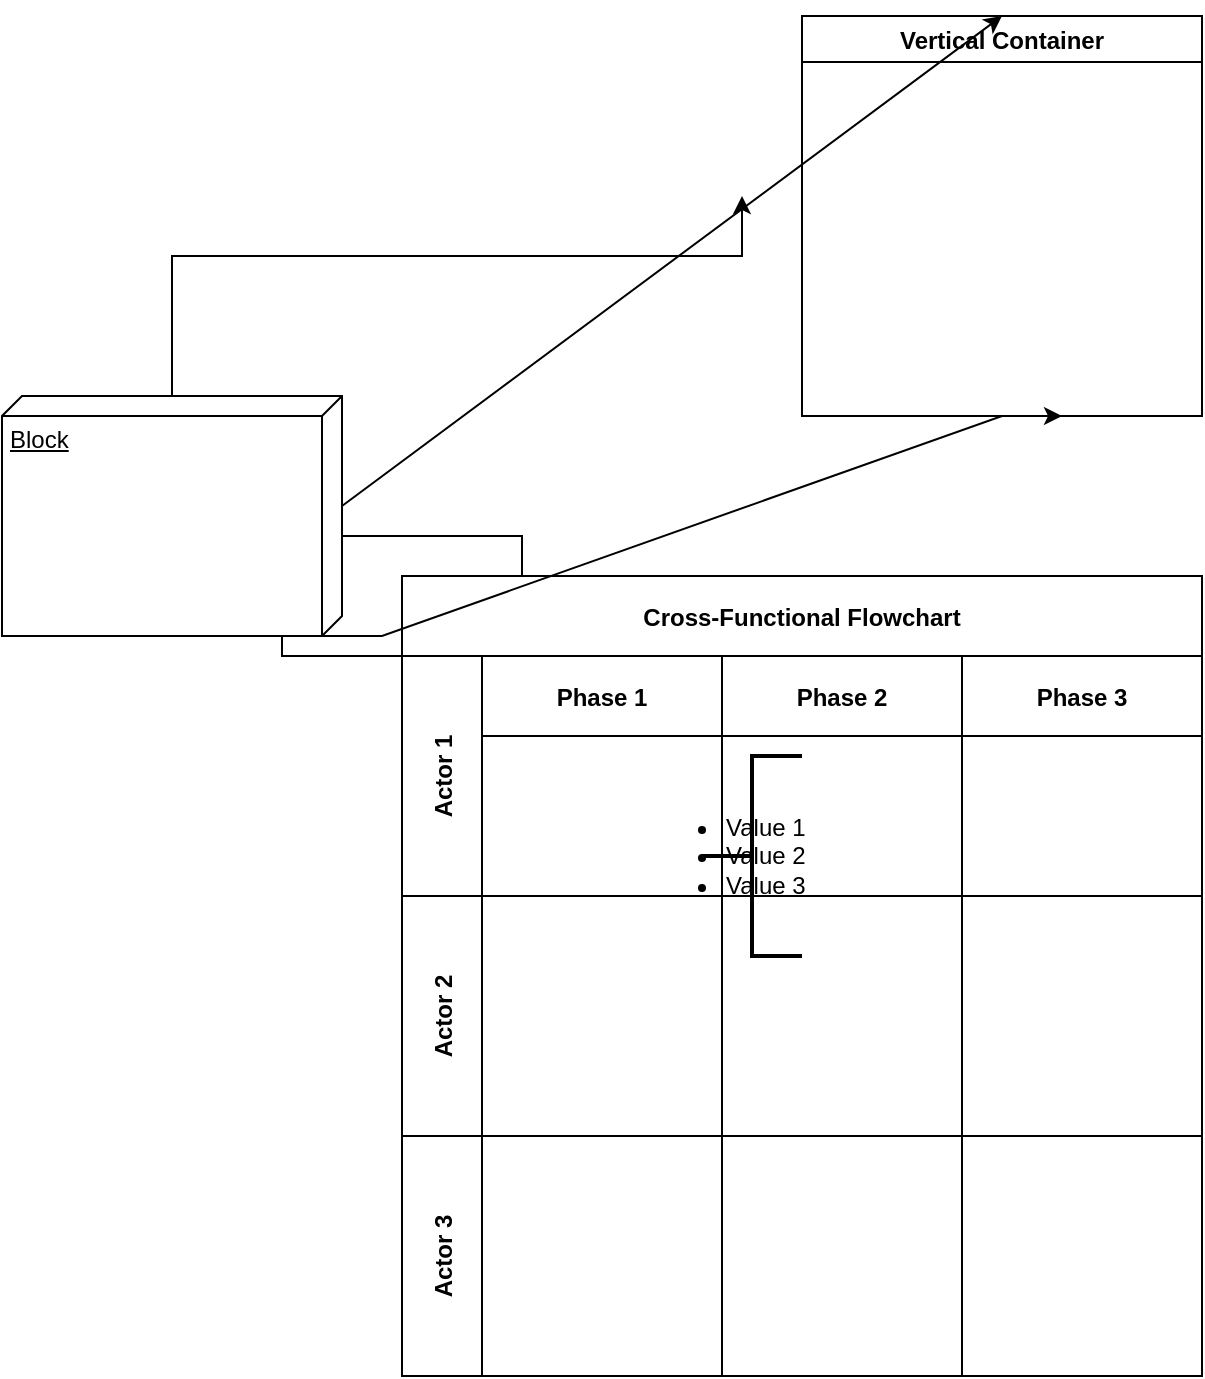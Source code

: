 <mxfile version="14.8.0" type="github">
  <diagram id="GbP-5vBGiwPjaq-_qQ2X" name="ceshi">
    <mxGraphModel dx="1550" dy="835" grid="1" gridSize="10" guides="1" tooltips="1" connect="1" arrows="1" fold="1" page="1" pageScale="1" pageWidth="827" pageHeight="1169" math="0" shadow="0">
      <root>
        <mxCell id="0" />
        <mxCell id="1" parent="0" />
        <mxCell id="W7myBec8R6CAlAJGl46T-1" value="" style="rounded=0;whiteSpace=wrap;html=1;" parent="1" vertex="1">
          <mxGeometry x="180" y="270" width="120" height="60" as="geometry" />
        </mxCell>
        <mxCell id="W7myBec8R6CAlAJGl46T-2" value="Vertical Container" style="swimlane;" parent="1" vertex="1">
          <mxGeometry x="440" y="10" width="200" height="200" as="geometry" />
        </mxCell>
        <mxCell id="W7myBec8R6CAlAJGl46T-3" value="&lt;ul&gt;&lt;li&gt;Value 1&lt;/li&gt;&lt;li&gt;Value 2&lt;/li&gt;&lt;li&gt;Value 3&lt;/li&gt;&lt;/ul&gt;" style="text;strokeColor=none;fillColor=none;html=1;whiteSpace=wrap;verticalAlign=middle;overflow=hidden;" parent="1" vertex="1">
          <mxGeometry x="360" y="390" width="100" height="80" as="geometry" />
        </mxCell>
        <mxCell id="W7myBec8R6CAlAJGl46T-4" value="Cross-Functional Flowchart" style="shape=table;childLayout=tableLayout;rowLines=0;columnLines=0;startSize=40;collapsible=0;recursiveResize=0;expand=0;pointerEvents=0;fontStyle=1;align=center;" parent="1" vertex="1">
          <mxGeometry x="240" y="290" width="400" height="400" as="geometry" />
        </mxCell>
        <mxCell id="W7myBec8R6CAlAJGl46T-5" value="Actor 1" style="swimlane;horizontal=0;points=[[0,0.5],[1,0.5]];portConstraint=eastwest;startSize=40;collapsible=0;recursiveResize=0;expand=0;pointerEvents=0;fontStyle=1" parent="W7myBec8R6CAlAJGl46T-4" vertex="1">
          <mxGeometry y="40" width="400" height="120" as="geometry" />
        </mxCell>
        <mxCell id="W7myBec8R6CAlAJGl46T-6" value="Phase 1" style="swimlane;connectable=0;startSize=40;collapsible=0;recursiveResize=0;expand=0;pointerEvents=0;" parent="W7myBec8R6CAlAJGl46T-5" vertex="1">
          <mxGeometry x="40" width="120" height="120" as="geometry" />
        </mxCell>
        <mxCell id="W7myBec8R6CAlAJGl46T-7" value="Phase 2" style="swimlane;connectable=0;startSize=40;collapsible=0;recursiveResize=0;expand=0;pointerEvents=0;" parent="W7myBec8R6CAlAJGl46T-5" vertex="1">
          <mxGeometry x="160" width="120" height="120" as="geometry" />
        </mxCell>
        <mxCell id="W7myBec8R6CAlAJGl46T-8" value="Phase 3" style="swimlane;connectable=0;startSize=40;collapsible=0;recursiveResize=0;expand=0;pointerEvents=0;" parent="W7myBec8R6CAlAJGl46T-5" vertex="1">
          <mxGeometry x="280" width="120" height="120" as="geometry" />
        </mxCell>
        <mxCell id="W7myBec8R6CAlAJGl46T-9" value="Actor 2" style="swimlane;horizontal=0;points=[[0,0.5],[1,0.5]];portConstraint=eastwest;startSize=40;collapsible=0;recursiveResize=0;expand=0;pointerEvents=0;" parent="W7myBec8R6CAlAJGl46T-4" vertex="1">
          <mxGeometry y="160" width="400" height="120" as="geometry" />
        </mxCell>
        <mxCell id="W7myBec8R6CAlAJGl46T-10" value="" style="swimlane;connectable=0;startSize=0;collapsible=0;recursiveResize=0;expand=0;pointerEvents=0;" parent="W7myBec8R6CAlAJGl46T-9" vertex="1">
          <mxGeometry x="40" width="120" height="120" as="geometry" />
        </mxCell>
        <mxCell id="W7myBec8R6CAlAJGl46T-11" value="" style="swimlane;connectable=0;startSize=0;collapsible=0;recursiveResize=0;expand=0;pointerEvents=0;" parent="W7myBec8R6CAlAJGl46T-9" vertex="1">
          <mxGeometry x="160" width="120" height="120" as="geometry" />
        </mxCell>
        <mxCell id="W7myBec8R6CAlAJGl46T-12" value="" style="swimlane;connectable=0;startSize=0;collapsible=0;recursiveResize=0;expand=0;pointerEvents=0;" parent="W7myBec8R6CAlAJGl46T-9" vertex="1">
          <mxGeometry x="280" width="120" height="120" as="geometry" />
        </mxCell>
        <mxCell id="W7myBec8R6CAlAJGl46T-13" value="Actor 3" style="swimlane;horizontal=0;points=[[0,0.5],[1,0.5]];portConstraint=eastwest;startSize=40;collapsible=0;recursiveResize=0;expand=0;pointerEvents=0;" parent="W7myBec8R6CAlAJGl46T-4" vertex="1">
          <mxGeometry y="280" width="400" height="120" as="geometry" />
        </mxCell>
        <mxCell id="W7myBec8R6CAlAJGl46T-14" value="" style="swimlane;connectable=0;startSize=0;collapsible=0;recursiveResize=0;expand=0;pointerEvents=0;" parent="W7myBec8R6CAlAJGl46T-13" vertex="1">
          <mxGeometry x="40" width="120" height="120" as="geometry" />
        </mxCell>
        <mxCell id="W7myBec8R6CAlAJGl46T-15" value="" style="swimlane;connectable=0;startSize=0;collapsible=0;recursiveResize=0;expand=0;pointerEvents=0;" parent="W7myBec8R6CAlAJGl46T-13" vertex="1">
          <mxGeometry x="160" width="120" height="120" as="geometry" />
        </mxCell>
        <mxCell id="W7myBec8R6CAlAJGl46T-16" value="" style="swimlane;connectable=0;startSize=0;collapsible=0;recursiveResize=0;expand=0;pointerEvents=0;" parent="W7myBec8R6CAlAJGl46T-13" vertex="1">
          <mxGeometry x="280" width="120" height="120" as="geometry" />
        </mxCell>
        <mxCell id="W7myBec8R6CAlAJGl46T-17" value="" style="strokeWidth=2;html=1;shape=mxgraph.flowchart.annotation_2;align=left;labelPosition=right;pointerEvents=1;" parent="1" vertex="1">
          <mxGeometry x="390" y="380" width="50" height="100" as="geometry" />
        </mxCell>
        <mxCell id="W7myBec8R6CAlAJGl46T-19" style="edgeStyle=orthogonalEdgeStyle;rounded=0;orthogonalLoop=1;jettySize=auto;html=1;" parent="1" source="W7myBec8R6CAlAJGl46T-18" edge="1">
          <mxGeometry relative="1" as="geometry">
            <mxPoint x="410" y="100" as="targetPoint" />
            <Array as="points">
              <mxPoint x="410" y="130" />
            </Array>
          </mxGeometry>
        </mxCell>
        <mxCell id="W7myBec8R6CAlAJGl46T-20" style="edgeStyle=none;rounded=0;orthogonalLoop=1;jettySize=auto;html=1;exitX=0;exitY=0;exitDx=55;exitDy=0;exitPerimeter=0;entryX=0.5;entryY=0;entryDx=0;entryDy=0;" parent="1" source="W7myBec8R6CAlAJGl46T-18" target="W7myBec8R6CAlAJGl46T-2" edge="1">
          <mxGeometry relative="1" as="geometry" />
        </mxCell>
        <mxCell id="W7myBec8R6CAlAJGl46T-21" style="edgeStyle=entityRelationEdgeStyle;rounded=0;orthogonalLoop=1;jettySize=auto;html=1;exitX=0;exitY=0;exitDx=120;exitDy=10;exitPerimeter=0;" parent="1" source="W7myBec8R6CAlAJGl46T-18" edge="1">
          <mxGeometry relative="1" as="geometry">
            <mxPoint x="570" y="210" as="targetPoint" />
          </mxGeometry>
        </mxCell>
        <mxCell id="W7myBec8R6CAlAJGl46T-18" value="Block" style="verticalAlign=top;align=left;spacingTop=8;spacingLeft=2;spacingRight=12;shape=cube;size=10;direction=south;fontStyle=4;html=1;" parent="1" vertex="1">
          <mxGeometry x="40" y="200" width="170" height="120" as="geometry" />
        </mxCell>
      </root>
    </mxGraphModel>
  </diagram>
</mxfile>
